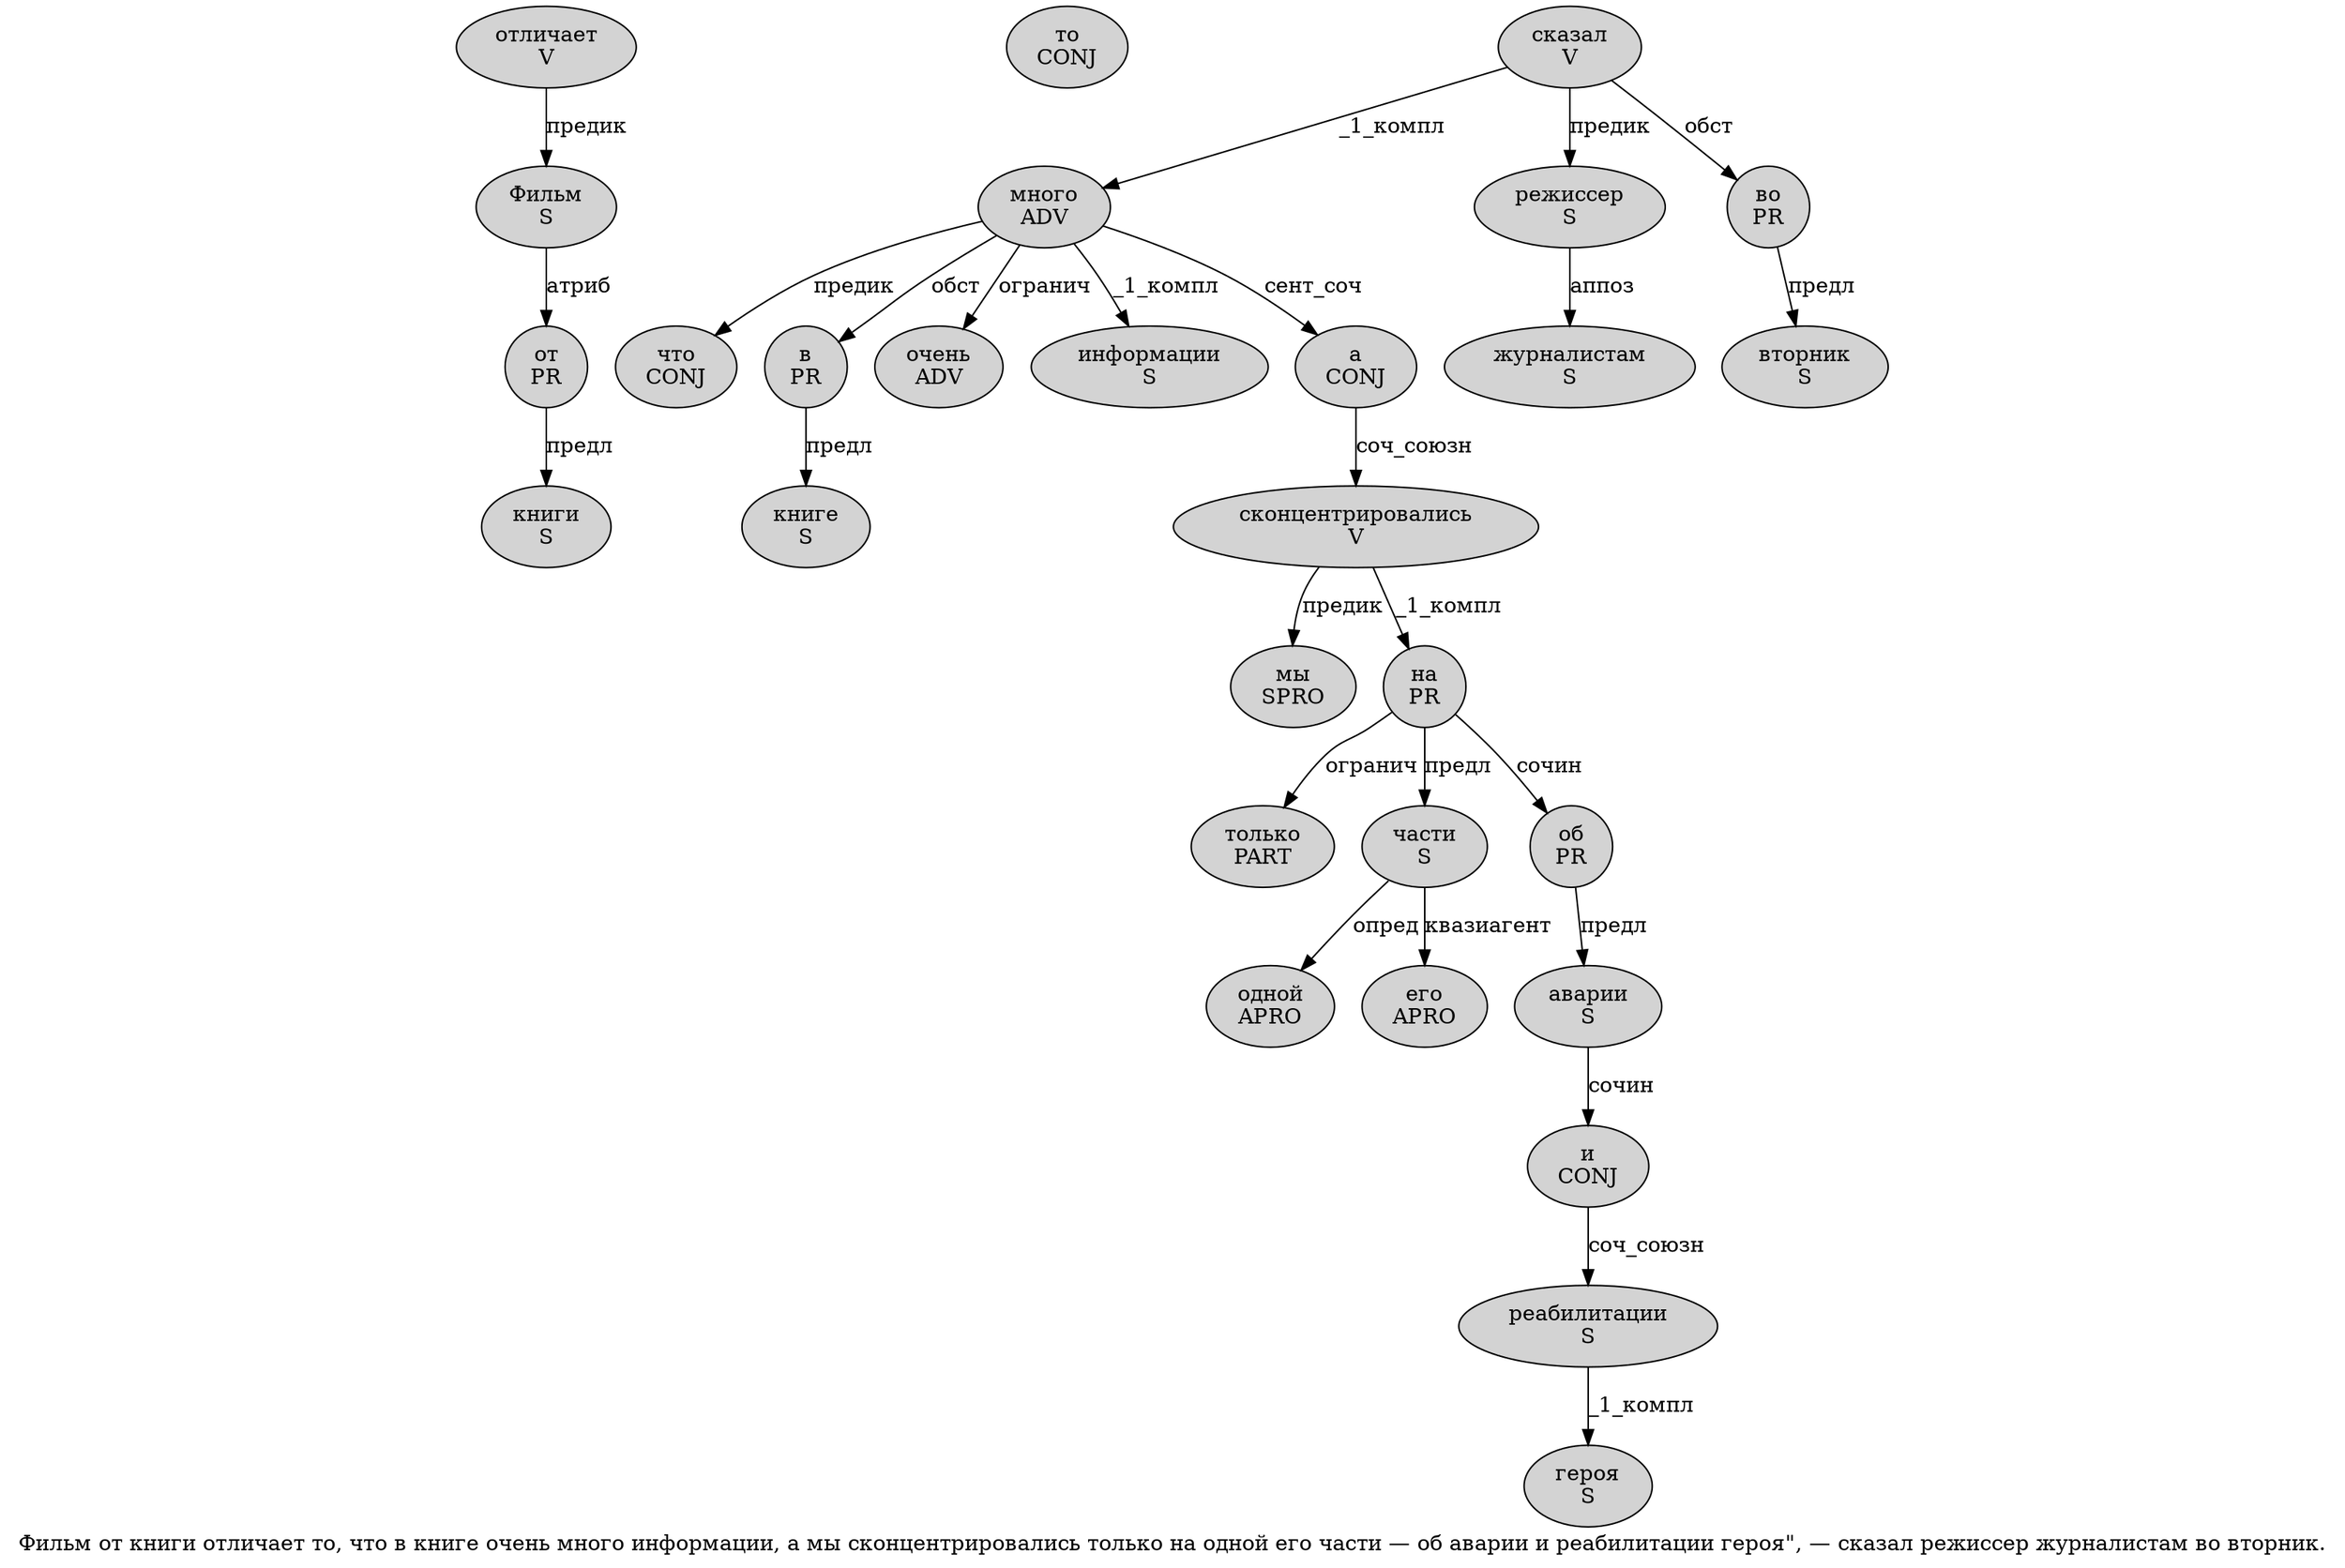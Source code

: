 digraph SENTENCE_746 {
	graph [label="Фильм от книги отличает то, что в книге очень много информации, а мы сконцентрировались только на одной его части — об аварии и реабилитации героя\", — сказал режиссер журналистам во вторник."]
	node [style=filled]
		0 [label="Фильм
S" color="" fillcolor=lightgray penwidth=1 shape=ellipse]
		1 [label="от
PR" color="" fillcolor=lightgray penwidth=1 shape=ellipse]
		2 [label="книги
S" color="" fillcolor=lightgray penwidth=1 shape=ellipse]
		3 [label="отличает
V" color="" fillcolor=lightgray penwidth=1 shape=ellipse]
		4 [label="то
CONJ" color="" fillcolor=lightgray penwidth=1 shape=ellipse]
		6 [label="что
CONJ" color="" fillcolor=lightgray penwidth=1 shape=ellipse]
		7 [label="в
PR" color="" fillcolor=lightgray penwidth=1 shape=ellipse]
		8 [label="книге
S" color="" fillcolor=lightgray penwidth=1 shape=ellipse]
		9 [label="очень
ADV" color="" fillcolor=lightgray penwidth=1 shape=ellipse]
		10 [label="много
ADV" color="" fillcolor=lightgray penwidth=1 shape=ellipse]
		11 [label="информации
S" color="" fillcolor=lightgray penwidth=1 shape=ellipse]
		13 [label="а
CONJ" color="" fillcolor=lightgray penwidth=1 shape=ellipse]
		14 [label="мы
SPRO" color="" fillcolor=lightgray penwidth=1 shape=ellipse]
		15 [label="сконцентрировались
V" color="" fillcolor=lightgray penwidth=1 shape=ellipse]
		16 [label="только
PART" color="" fillcolor=lightgray penwidth=1 shape=ellipse]
		17 [label="на
PR" color="" fillcolor=lightgray penwidth=1 shape=ellipse]
		18 [label="одной
APRO" color="" fillcolor=lightgray penwidth=1 shape=ellipse]
		19 [label="его
APRO" color="" fillcolor=lightgray penwidth=1 shape=ellipse]
		20 [label="части
S" color="" fillcolor=lightgray penwidth=1 shape=ellipse]
		22 [label="об
PR" color="" fillcolor=lightgray penwidth=1 shape=ellipse]
		23 [label="аварии
S" color="" fillcolor=lightgray penwidth=1 shape=ellipse]
		24 [label="и
CONJ" color="" fillcolor=lightgray penwidth=1 shape=ellipse]
		25 [label="реабилитации
S" color="" fillcolor=lightgray penwidth=1 shape=ellipse]
		26 [label="героя
S" color="" fillcolor=lightgray penwidth=1 shape=ellipse]
		30 [label="сказал
V" color="" fillcolor=lightgray penwidth=1 shape=ellipse]
		31 [label="режиссер
S" color="" fillcolor=lightgray penwidth=1 shape=ellipse]
		32 [label="журналистам
S" color="" fillcolor=lightgray penwidth=1 shape=ellipse]
		33 [label="во
PR" color="" fillcolor=lightgray penwidth=1 shape=ellipse]
		34 [label="вторник
S" color="" fillcolor=lightgray penwidth=1 shape=ellipse]
			7 -> 8 [label="предл"]
			15 -> 14 [label="предик"]
			15 -> 17 [label="_1_компл"]
			20 -> 18 [label="опред"]
			20 -> 19 [label="квазиагент"]
			25 -> 26 [label="_1_компл"]
			24 -> 25 [label="соч_союзн"]
			31 -> 32 [label="аппоз"]
			23 -> 24 [label="сочин"]
			33 -> 34 [label="предл"]
			0 -> 1 [label="атриб"]
			30 -> 10 [label="_1_компл"]
			30 -> 31 [label="предик"]
			30 -> 33 [label="обст"]
			17 -> 16 [label="огранич"]
			17 -> 20 [label="предл"]
			17 -> 22 [label="сочин"]
			13 -> 15 [label="соч_союзн"]
			10 -> 6 [label="предик"]
			10 -> 7 [label="обст"]
			10 -> 9 [label="огранич"]
			10 -> 11 [label="_1_компл"]
			10 -> 13 [label="сент_соч"]
			3 -> 0 [label="предик"]
			22 -> 23 [label="предл"]
			1 -> 2 [label="предл"]
}